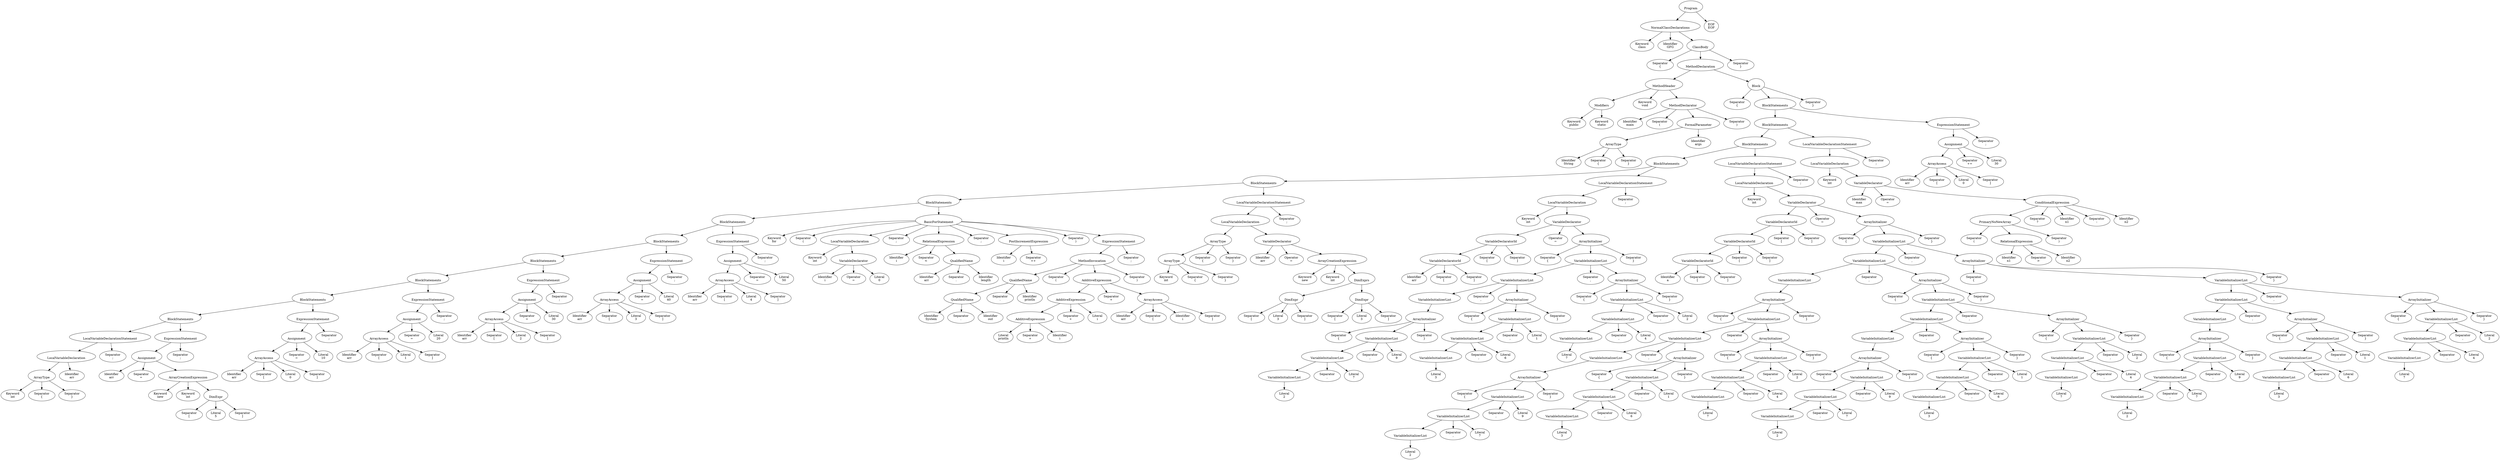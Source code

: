 digraph PARSE_TREE {
  node0 [label="\nProgram"];
  node0 -> node1;
  node1 [label="\nNormalClassDeclarations"];
  node1 -> node2;
  node2 [label="Keyword\nclass"];
  node1 -> node3;
  node3 [label="Identifier\nGFG"];
  node1 -> node4;
  node4 [label="\nClassBody"];
  node4 -> node5;
  node5 [label="Separator\n{"];
  node4 -> node6;
  node6 [label="\nMethodDeclaration"];
  node6 -> node7;
  node7 [label="\nMethodHeader"];
  node7 -> node8;
  node8 [label="\nModifiers"];
  node8 -> node9;
  node9 [label="Keyword\npublic"];
  node8 -> node10;
  node10 [label="Keyword\nstatic"];
  node7 -> node11;
  node11 [label="Keyword\nvoid"];
  node7 -> node12;
  node12 [label="\nMethodDeclarator"];
  node12 -> node13;
  node13 [label="Identifier\nmain"];
  node12 -> node14;
  node14 [label="Separator\n("];
  node12 -> node15;
  node15 [label="\nFormalParameter"];
  node15 -> node16;
  node16 [label="\nArrayType"];
  node16 -> node17;
  node17 [label="Identifier\nString"];
  node16 -> node18;
  node18 [label="Separator\n{"];
  node16 -> node19;
  node19 [label="Separator\n}"];
  node15 -> node20;
  node20 [label="Identifier\nargs"];
  node12 -> node21;
  node21 [label="Separator\n)"];
  node6 -> node22;
  node22 [label="\nBlock"];
  node22 -> node23;
  node23 [label="Separator\n{"];
  node22 -> node24;
  node24 [label="\nBlockStatements"];
  node24 -> node25;
  node25 [label="\nBlockStatements"];
  node25 -> node26;
  node26 [label="\nBlockStatements"];
  node26 -> node27;
  node27 [label="\nBlockStatements"];
  node27 -> node28;
  node28 [label="\nBlockStatements"];
  node28 -> node29;
  node29 [label="\nBlockStatements"];
  node29 -> node30;
  node30 [label="\nBlockStatements"];
  node30 -> node31;
  node31 [label="\nBlockStatements"];
  node31 -> node32;
  node32 [label="\nBlockStatements"];
  node32 -> node33;
  node33 [label="\nBlockStatements"];
  node33 -> node34;
  node34 [label="\nBlockStatements"];
  node34 -> node35;
  node35 [label="\nBlockStatements"];
  node35 -> node36;
  node36 [label="\nLocalVariableDeclarationStatement"];
  node36 -> node37;
  node37 [label="\nLocalVariableDeclaration"];
  node37 -> node38;
  node38 [label="\nArrayType"];
  node38 -> node39;
  node39 [label="Keyword\nint"];
  node38 -> node40;
  node40 [label="Separator\n{"];
  node38 -> node41;
  node41 [label="Separator\n}"];
  node37 -> node42;
  node42 [label="Identifier\narr"];
  node36 -> node43;
  node43 [label="Separator\n;"];
  node35 -> node44;
  node44 [label="\nExpressionStatement"];
  node44 -> node45;
  node45 [label="\nAssignment"];
  node45 -> node46;
  node46 [label="Identifier\narr"];
  node45 -> node47;
  node47 [label="Separator\n="];
  node45 -> node48;
  node48 [label="\nArrayCreationExpression"];
  node48 -> node49;
  node49 [label="Keyword\nnew"];
  node48 -> node50;
  node50 [label="Keyword\nint"];
  node48 -> node51;
  node51 [label="\nDimExpr"];
  node51 -> node52;
  node52 [label="Separator\n["];
  node51 -> node53;
  node53 [label="Literal\n5"];
  node51 -> node54;
  node54 [label="Separator\n]"];
  node44 -> node55;
  node55 [label="Separator\n;"];
  node34 -> node56;
  node56 [label="\nExpressionStatement"];
  node56 -> node57;
  node57 [label="\nAssignment"];
  node57 -> node58;
  node58 [label="\nArrayAccess"];
  node58 -> node59;
  node59 [label="Identifier\narr"];
  node58 -> node60;
  node60 [label="Separator\n["];
  node58 -> node61;
  node61 [label="Literal\n0"];
  node58 -> node62;
  node62 [label="Separator\n]"];
  node57 -> node63;
  node63 [label="Separator\n="];
  node57 -> node64;
  node64 [label="Literal\n10"];
  node56 -> node65;
  node65 [label="Separator\n;"];
  node33 -> node66;
  node66 [label="\nExpressionStatement"];
  node66 -> node67;
  node67 [label="\nAssignment"];
  node67 -> node68;
  node68 [label="\nArrayAccess"];
  node68 -> node69;
  node69 [label="Identifier\narr"];
  node68 -> node70;
  node70 [label="Separator\n["];
  node68 -> node71;
  node71 [label="Literal\n1"];
  node68 -> node72;
  node72 [label="Separator\n]"];
  node67 -> node73;
  node73 [label="Separator\n="];
  node67 -> node74;
  node74 [label="Literal\n20"];
  node66 -> node75;
  node75 [label="Separator\n;"];
  node32 -> node76;
  node76 [label="\nExpressionStatement"];
  node76 -> node77;
  node77 [label="\nAssignment"];
  node77 -> node78;
  node78 [label="\nArrayAccess"];
  node78 -> node79;
  node79 [label="Identifier\narr"];
  node78 -> node80;
  node80 [label="Separator\n["];
  node78 -> node81;
  node81 [label="Literal\n2"];
  node78 -> node82;
  node82 [label="Separator\n]"];
  node77 -> node83;
  node83 [label="Separator\n="];
  node77 -> node84;
  node84 [label="Literal\n30"];
  node76 -> node85;
  node85 [label="Separator\n;"];
  node31 -> node86;
  node86 [label="\nExpressionStatement"];
  node86 -> node87;
  node87 [label="\nAssignment"];
  node87 -> node88;
  node88 [label="\nArrayAccess"];
  node88 -> node89;
  node89 [label="Identifier\narr"];
  node88 -> node90;
  node90 [label="Separator\n["];
  node88 -> node91;
  node91 [label="Literal\n3"];
  node88 -> node92;
  node92 [label="Separator\n]"];
  node87 -> node93;
  node93 [label="Separator\n="];
  node87 -> node94;
  node94 [label="Literal\n40"];
  node86 -> node95;
  node95 [label="Separator\n;"];
  node30 -> node96;
  node96 [label="\nExpressionStatement"];
  node96 -> node97;
  node97 [label="\nAssignment"];
  node97 -> node98;
  node98 [label="\nArrayAccess"];
  node98 -> node99;
  node99 [label="Identifier\narr"];
  node98 -> node100;
  node100 [label="Separator\n["];
  node98 -> node101;
  node101 [label="Literal\n4"];
  node98 -> node102;
  node102 [label="Separator\n]"];
  node97 -> node103;
  node103 [label="Separator\n="];
  node97 -> node104;
  node104 [label="Literal\n50"];
  node96 -> node105;
  node105 [label="Separator\n;"];
  node29 -> node106;
  node106 [label="\nBasicForStatement"];
  node106 -> node107;
  node107 [label="Keyword\nfor"];
  node106 -> node108;
  node108 [label="Separator\n("];
  node106 -> node109;
  node109 [label="\nLocalVariableDeclaration"];
  node109 -> node110;
  node110 [label="Keyword\nint"];
  node109 -> node111;
  node111 [label="\nVariableDeclarator"];
  node111 -> node112;
  node112 [label="Identifier\ni"];
  node111 -> node113;
  node113 [label="Operator\n="];
  node111 -> node114;
  node114 [label="Literal\n0"];
  node106 -> node115;
  node115 [label="Separator\n;"];
  node106 -> node116;
  node116 [label="\nRelationalExpression"];
  node116 -> node117;
  node117 [label="Identifier\ni"];
  node116 -> node118;
  node118 [label="Separator\n<"];
  node116 -> node119;
  node119 [label="\nQualifiedName"];
  node119 -> node120;
  node120 [label="Identifier\narr"];
  node119 -> node121;
  node121 [label="Separator\n."];
  node119 -> node122;
  node122 [label="Identifier\nlength"];
  node106 -> node123;
  node123 [label="Separator\n;"];
  node106 -> node124;
  node124 [label="\nPostIncrementExpression"];
  node124 -> node125;
  node125 [label="Identifier\ni"];
  node124 -> node126;
  node126 [label="Separator\n++"];
  node106 -> node127;
  node127 [label="Separator\n)"];
  node106 -> node128;
  node128 [label="\nExpressionStatement"];
  node128 -> node129;
  node129 [label="\nMethodInvocation"];
  node129 -> node130;
  node130 [label="\nQualifiedName"];
  node130 -> node131;
  node131 [label="\nQualifiedName"];
  node131 -> node132;
  node132 [label="Identifier\nSystem"];
  node131 -> node133;
  node133 [label="Separator\n."];
  node131 -> node134;
  node134 [label="Identifier\nout"];
  node130 -> node135;
  node135 [label="Separator\n."];
  node130 -> node136;
  node136 [label="Identifier\nprintln"];
  node129 -> node137;
  node137 [label="Separator\n("];
  node129 -> node138;
  node138 [label="\nAdditiveExpression"];
  node138 -> node139;
  node139 [label="\nAdditiveExpression"];
  node139 -> node140;
  node140 [label="\nAdditiveExpression"];
  node140 -> node141;
  node141 [label="Literal\nprintln"];
  node140 -> node142;
  node142 [label="Separator\n+"];
  node140 -> node143;
  node143 [label="Identifier\ni"];
  node139 -> node144;
  node144 [label="Separator\n+"];
  node139 -> node145;
  node145 [label="Literal\ni"];
  node138 -> node146;
  node146 [label="Separator\n+"];
  node138 -> node147;
  node147 [label="\nArrayAccess"];
  node147 -> node148;
  node148 [label="Identifier\narr"];
  node147 -> node149;
  node149 [label="Separator\n["];
  node147 -> node150;
  node150 [label="Identifier\ni"];
  node147 -> node151;
  node151 [label="Separator\n]"];
  node129 -> node152;
  node152 [label="Separator\n)"];
  node128 -> node153;
  node153 [label="Separator\n;"];
  node28 -> node154;
  node154 [label="\nLocalVariableDeclarationStatement"];
  node154 -> node155;
  node155 [label="\nLocalVariableDeclaration"];
  node155 -> node156;
  node156 [label="\nArrayType"];
  node156 -> node157;
  node157 [label="\nArrayType"];
  node157 -> node158;
  node158 [label="Keyword\nint"];
  node157 -> node159;
  node159 [label="Separator\n{"];
  node157 -> node160;
  node160 [label="Separator\n}"];
  node156 -> node161;
  node161 [label="Separator\n{"];
  node156 -> node162;
  node162 [label="Separator\n}"];
  node155 -> node163;
  node163 [label="\nVariableDeclarator"];
  node163 -> node164;
  node164 [label="Identifier\narr"];
  node163 -> node165;
  node165 [label="Operator\n="];
  node163 -> node166;
  node166 [label="\nArrayCreationExpression"];
  node166 -> node167;
  node167 [label="Keyword\nnew"];
  node166 -> node168;
  node168 [label="Keyword\nint"];
  node166 -> node169;
  node169 [label="\nDimExprs"];
  node169 -> node170;
  node170 [label="\nDimExpr"];
  node170 -> node171;
  node171 [label="Separator\n["];
  node170 -> node172;
  node172 [label="Literal\n3"];
  node170 -> node173;
  node173 [label="Separator\n]"];
  node169 -> node174;
  node174 [label="\nDimExpr"];
  node174 -> node175;
  node175 [label="Separator\n["];
  node174 -> node176;
  node176 [label="Literal\n3"];
  node174 -> node177;
  node177 [label="Separator\n]"];
  node154 -> node178;
  node178 [label="Separator\n;"];
  node27 -> node179;
  node179 [label="\nLocalVariableDeclarationStatement"];
  node179 -> node180;
  node180 [label="\nLocalVariableDeclaration"];
  node180 -> node181;
  node181 [label="Keyword\nint"];
  node180 -> node182;
  node182 [label="\nVariableDeclarator"];
  node182 -> node183;
  node183 [label="\nVariableDeclaratorId"];
  node183 -> node184;
  node184 [label="\nVariableDeclaratorId"];
  node184 -> node185;
  node185 [label="Identifier\narr"];
  node184 -> node186;
  node186 [label="Separator\n["];
  node184 -> node187;
  node187 [label="Separator\n]"];
  node183 -> node188;
  node188 [label="Separator\n["];
  node183 -> node189;
  node189 [label="Separator\n]"];
  node182 -> node190;
  node190 [label="Operator\n="];
  node182 -> node191;
  node191 [label="\nArrayInitializer"];
  node191 -> node192;
  node192 [label="Separator\n{"];
  node191 -> node193;
  node193 [label="\nVariableInitializerList"];
  node193 -> node194;
  node194 [label="\nVariableInitializerList"];
  node194 -> node195;
  node195 [label="\nVariableInitializerList"];
  node195 -> node196;
  node196 [label="\nArrayInitializer"];
  node196 -> node197;
  node197 [label="Separator\n{"];
  node196 -> node198;
  node198 [label="\nVariableInitializerList"];
  node198 -> node199;
  node199 [label="\nVariableInitializerList"];
  node199 -> node200;
  node200 [label="\nVariableInitializerList"];
  node200 -> node201;
  node201 [label="Literal\n2"];
  node199 -> node202;
  node202 [label="Separator\n,"];
  node199 -> node203;
  node203 [label="Literal\n7"];
  node198 -> node204;
  node204 [label="Separator\n,"];
  node198 -> node205;
  node205 [label="Literal\n9"];
  node196 -> node206;
  node206 [label="Separator\n}"];
  node194 -> node207;
  node207 [label="Separator\n,"];
  node194 -> node208;
  node208 [label="\nArrayInitializer"];
  node208 -> node209;
  node209 [label="Separator\n{"];
  node208 -> node210;
  node210 [label="\nVariableInitializerList"];
  node210 -> node211;
  node211 [label="\nVariableInitializerList"];
  node211 -> node212;
  node212 [label="\nVariableInitializerList"];
  node212 -> node213;
  node213 [label="Literal\n3"];
  node211 -> node214;
  node214 [label="Separator\n,"];
  node211 -> node215;
  node215 [label="Literal\n6"];
  node210 -> node216;
  node216 [label="Separator\n,"];
  node210 -> node217;
  node217 [label="Literal\n1"];
  node208 -> node218;
  node218 [label="Separator\n}"];
  node193 -> node219;
  node219 [label="Separator\n,"];
  node193 -> node220;
  node220 [label="\nArrayInitializer"];
  node220 -> node221;
  node221 [label="Separator\n{"];
  node220 -> node222;
  node222 [label="\nVariableInitializerList"];
  node222 -> node223;
  node223 [label="\nVariableInitializerList"];
  node223 -> node224;
  node224 [label="\nVariableInitializerList"];
  node224 -> node225;
  node225 [label="Literal\n7"];
  node223 -> node226;
  node226 [label="Separator\n,"];
  node223 -> node227;
  node227 [label="Literal\n4"];
  node222 -> node228;
  node228 [label="Separator\n,"];
  node222 -> node229;
  node229 [label="Literal\n2"];
  node220 -> node230;
  node230 [label="Separator\n}"];
  node191 -> node231;
  node231 [label="Separator\n}"];
  node179 -> node232;
  node232 [label="Separator\n;"];
  node26 -> node233;
  node233 [label="\nLocalVariableDeclarationStatement"];
  node233 -> node234;
  node234 [label="\nLocalVariableDeclaration"];
  node234 -> node235;
  node235 [label="Keyword\nint"];
  node234 -> node236;
  node236 [label="\nVariableDeclarator"];
  node236 -> node237;
  node237 [label="\nVariableDeclaratorId"];
  node237 -> node238;
  node238 [label="\nVariableDeclaratorId"];
  node238 -> node239;
  node239 [label="\nVariableDeclaratorId"];
  node239 -> node240;
  node240 [label="Identifier\na"];
  node239 -> node241;
  node241 [label="Separator\n["];
  node239 -> node242;
  node242 [label="Separator\n]"];
  node238 -> node243;
  node243 [label="Separator\n["];
  node238 -> node244;
  node244 [label="Separator\n]"];
  node237 -> node245;
  node245 [label="Separator\n["];
  node237 -> node246;
  node246 [label="Separator\n]"];
  node236 -> node247;
  node247 [label="Operator\n="];
  node236 -> node248;
  node248 [label="\nArrayInitializer"];
  node248 -> node249;
  node249 [label="Separator\n{"];
  node248 -> node250;
  node250 [label="\nVariableInitializerList"];
  node250 -> node251;
  node251 [label="\nVariableInitializerList"];
  node251 -> node252;
  node252 [label="\nVariableInitializerList"];
  node252 -> node253;
  node253 [label="\nArrayInitializer"];
  node253 -> node254;
  node254 [label="Separator\n{"];
  node253 -> node255;
  node255 [label="\nVariableInitializerList"];
  node255 -> node256;
  node256 [label="\nVariableInitializerList"];
  node256 -> node257;
  node257 [label="\nVariableInitializerList"];
  node257 -> node258;
  node258 [label="\nArrayInitializer"];
  node258 -> node259;
  node259 [label="Separator\n{"];
  node258 -> node260;
  node260 [label="\nVariableInitializerList"];
  node260 -> node261;
  node261 [label="\nVariableInitializerList"];
  node261 -> node262;
  node262 [label="\nVariableInitializerList"];
  node262 -> node263;
  node263 [label="Literal\n2"];
  node261 -> node264;
  node264 [label="Separator\n,"];
  node261 -> node265;
  node265 [label="Literal\n7"];
  node260 -> node266;
  node266 [label="Separator\n,"];
  node260 -> node267;
  node267 [label="Literal\n9"];
  node258 -> node268;
  node268 [label="Separator\n}"];
  node256 -> node269;
  node269 [label="Separator\n,"];
  node256 -> node270;
  node270 [label="\nArrayInitializer"];
  node270 -> node271;
  node271 [label="Separator\n{"];
  node270 -> node272;
  node272 [label="\nVariableInitializerList"];
  node272 -> node273;
  node273 [label="\nVariableInitializerList"];
  node273 -> node274;
  node274 [label="\nVariableInitializerList"];
  node274 -> node275;
  node275 [label="Literal\n3"];
  node273 -> node276;
  node276 [label="Separator\n,"];
  node273 -> node277;
  node277 [label="Literal\n6"];
  node272 -> node278;
  node278 [label="Separator\n,"];
  node272 -> node279;
  node279 [label="Literal\n1"];
  node270 -> node280;
  node280 [label="Separator\n}"];
  node255 -> node281;
  node281 [label="Separator\n,"];
  node255 -> node282;
  node282 [label="\nArrayInitializer"];
  node282 -> node283;
  node283 [label="Separator\n{"];
  node282 -> node284;
  node284 [label="\nVariableInitializerList"];
  node284 -> node285;
  node285 [label="\nVariableInitializerList"];
  node285 -> node286;
  node286 [label="\nVariableInitializerList"];
  node286 -> node287;
  node287 [label="Literal\n7"];
  node285 -> node288;
  node288 [label="Separator\n,"];
  node285 -> node289;
  node289 [label="Literal\n4"];
  node284 -> node290;
  node290 [label="Separator\n,"];
  node284 -> node291;
  node291 [label="Literal\n2"];
  node282 -> node292;
  node292 [label="Separator\n}"];
  node253 -> node293;
  node293 [label="Separator\n}"];
  node251 -> node294;
  node294 [label="Separator\n,"];
  node251 -> node295;
  node295 [label="\nArrayInitializer"];
  node295 -> node296;
  node296 [label="Separator\n{"];
  node295 -> node297;
  node297 [label="\nVariableInitializerList"];
  node297 -> node298;
  node298 [label="\nVariableInitializerList"];
  node298 -> node299;
  node299 [label="\nVariableInitializerList"];
  node299 -> node300;
  node300 [label="\nArrayInitializer"];
  node300 -> node301;
  node301 [label="Separator\n{"];
  node300 -> node302;
  node302 [label="\nVariableInitializerList"];
  node302 -> node303;
  node303 [label="\nVariableInitializerList"];
  node303 -> node304;
  node304 [label="\nVariableInitializerList"];
  node304 -> node305;
  node305 [label="Literal\n2"];
  node303 -> node306;
  node306 [label="Separator\n,"];
  node303 -> node307;
  node307 [label="Literal\n7"];
  node302 -> node308;
  node308 [label="Separator\n,"];
  node302 -> node309;
  node309 [label="Literal\n9"];
  node300 -> node310;
  node310 [label="Separator\n}"];
  node298 -> node311;
  node311 [label="Separator\n,"];
  node298 -> node312;
  node312 [label="\nArrayInitializer"];
  node312 -> node313;
  node313 [label="Separator\n{"];
  node312 -> node314;
  node314 [label="\nVariableInitializerList"];
  node314 -> node315;
  node315 [label="\nVariableInitializerList"];
  node315 -> node316;
  node316 [label="\nVariableInitializerList"];
  node316 -> node317;
  node317 [label="Literal\n3"];
  node315 -> node318;
  node318 [label="Separator\n,"];
  node315 -> node319;
  node319 [label="Literal\n6"];
  node314 -> node320;
  node320 [label="Separator\n,"];
  node314 -> node321;
  node321 [label="Literal\n1"];
  node312 -> node322;
  node322 [label="Separator\n}"];
  node297 -> node323;
  node323 [label="Separator\n,"];
  node297 -> node324;
  node324 [label="\nArrayInitializer"];
  node324 -> node325;
  node325 [label="Separator\n{"];
  node324 -> node326;
  node326 [label="\nVariableInitializerList"];
  node326 -> node327;
  node327 [label="\nVariableInitializerList"];
  node327 -> node328;
  node328 [label="\nVariableInitializerList"];
  node328 -> node329;
  node329 [label="Literal\n7"];
  node327 -> node330;
  node330 [label="Separator\n,"];
  node327 -> node331;
  node331 [label="Literal\n4"];
  node326 -> node332;
  node332 [label="Separator\n,"];
  node326 -> node333;
  node333 [label="Literal\n2"];
  node324 -> node334;
  node334 [label="Separator\n}"];
  node295 -> node335;
  node335 [label="Separator\n}"];
  node250 -> node336;
  node336 [label="Separator\n,"];
  node250 -> node337;
  node337 [label="\nArrayInitializer"];
  node337 -> node338;
  node338 [label="Separator\n{"];
  node337 -> node339;
  node339 [label="\nVariableInitializerList"];
  node339 -> node340;
  node340 [label="\nVariableInitializerList"];
  node340 -> node341;
  node341 [label="\nVariableInitializerList"];
  node341 -> node342;
  node342 [label="\nArrayInitializer"];
  node342 -> node343;
  node343 [label="Separator\n{"];
  node342 -> node344;
  node344 [label="\nVariableInitializerList"];
  node344 -> node345;
  node345 [label="\nVariableInitializerList"];
  node345 -> node346;
  node346 [label="\nVariableInitializerList"];
  node346 -> node347;
  node347 [label="Literal\n2"];
  node345 -> node348;
  node348 [label="Separator\n,"];
  node345 -> node349;
  node349 [label="Literal\n7"];
  node344 -> node350;
  node350 [label="Separator\n,"];
  node344 -> node351;
  node351 [label="Literal\n9"];
  node342 -> node352;
  node352 [label="Separator\n}"];
  node340 -> node353;
  node353 [label="Separator\n,"];
  node340 -> node354;
  node354 [label="\nArrayInitializer"];
  node354 -> node355;
  node355 [label="Separator\n{"];
  node354 -> node356;
  node356 [label="\nVariableInitializerList"];
  node356 -> node357;
  node357 [label="\nVariableInitializerList"];
  node357 -> node358;
  node358 [label="\nVariableInitializerList"];
  node358 -> node359;
  node359 [label="Literal\n3"];
  node357 -> node360;
  node360 [label="Separator\n,"];
  node357 -> node361;
  node361 [label="Literal\n6"];
  node356 -> node362;
  node362 [label="Separator\n,"];
  node356 -> node363;
  node363 [label="Literal\n1"];
  node354 -> node364;
  node364 [label="Separator\n}"];
  node339 -> node365;
  node365 [label="Separator\n,"];
  node339 -> node366;
  node366 [label="\nArrayInitializer"];
  node366 -> node367;
  node367 [label="Separator\n{"];
  node366 -> node368;
  node368 [label="\nVariableInitializerList"];
  node368 -> node369;
  node369 [label="\nVariableInitializerList"];
  node369 -> node370;
  node370 [label="\nVariableInitializerList"];
  node370 -> node371;
  node371 [label="Literal\n7"];
  node369 -> node372;
  node372 [label="Separator\n,"];
  node369 -> node373;
  node373 [label="Literal\n4"];
  node368 -> node374;
  node374 [label="Separator\n,"];
  node368 -> node375;
  node375 [label="Literal\n2"];
  node366 -> node376;
  node376 [label="Separator\n}"];
  node337 -> node377;
  node377 [label="Separator\n}"];
  node248 -> node378;
  node378 [label="Separator\n}"];
  node233 -> node379;
  node379 [label="Separator\n;"];
  node25 -> node380;
  node380 [label="\nLocalVariableDeclarationStatement"];
  node380 -> node381;
  node381 [label="\nLocalVariableDeclaration"];
  node381 -> node382;
  node382 [label="Keyword\nint"];
  node381 -> node383;
  node383 [label="\nVariableDeclarator"];
  node383 -> node384;
  node384 [label="Identifier\nmax"];
  node383 -> node385;
  node385 [label="Operator\n="];
  node383 -> node386;
  node386 [label="\nConditionalExpression"];
  node386 -> node387;
  node387 [label="\nPrimaryNoNewArray"];
  node387 -> node388;
  node388 [label="Separator\n("];
  node387 -> node389;
  node389 [label="\nRelationalExpression"];
  node389 -> node390;
  node390 [label="Identifier\nn1"];
  node389 -> node391;
  node391 [label="Separator\n>"];
  node389 -> node392;
  node392 [label="Identifier\nn2"];
  node387 -> node393;
  node393 [label="Separator\n)"];
  node386 -> node394;
  node394 [label="Separator\n?"];
  node386 -> node395;
  node395 [label="Identifier\nn1"];
  node386 -> node396;
  node396 [label="Separator\n:"];
  node386 -> node397;
  node397 [label="Identifier\nn2"];
  node380 -> node398;
  node398 [label="Separator\n;"];
  node24 -> node399;
  node399 [label="\nExpressionStatement"];
  node399 -> node400;
  node400 [label="\nAssignment"];
  node400 -> node401;
  node401 [label="\nArrayAccess"];
  node401 -> node402;
  node402 [label="Identifier\narr"];
  node401 -> node403;
  node403 [label="Separator\n["];
  node401 -> node404;
  node404 [label="Literal\n0"];
  node401 -> node405;
  node405 [label="Separator\n]"];
  node400 -> node406;
  node406 [label="Separator\n+="];
  node400 -> node407;
  node407 [label="Literal\n30"];
  node399 -> node408;
  node408 [label="Separator\n;"];
  node22 -> node409;
  node409 [label="Separator\n}"];
  node4 -> node410;
  node410 [label="Separator\n}"];
  node0 -> node411;
  node411 [label="EOF\nEOF"];
}

